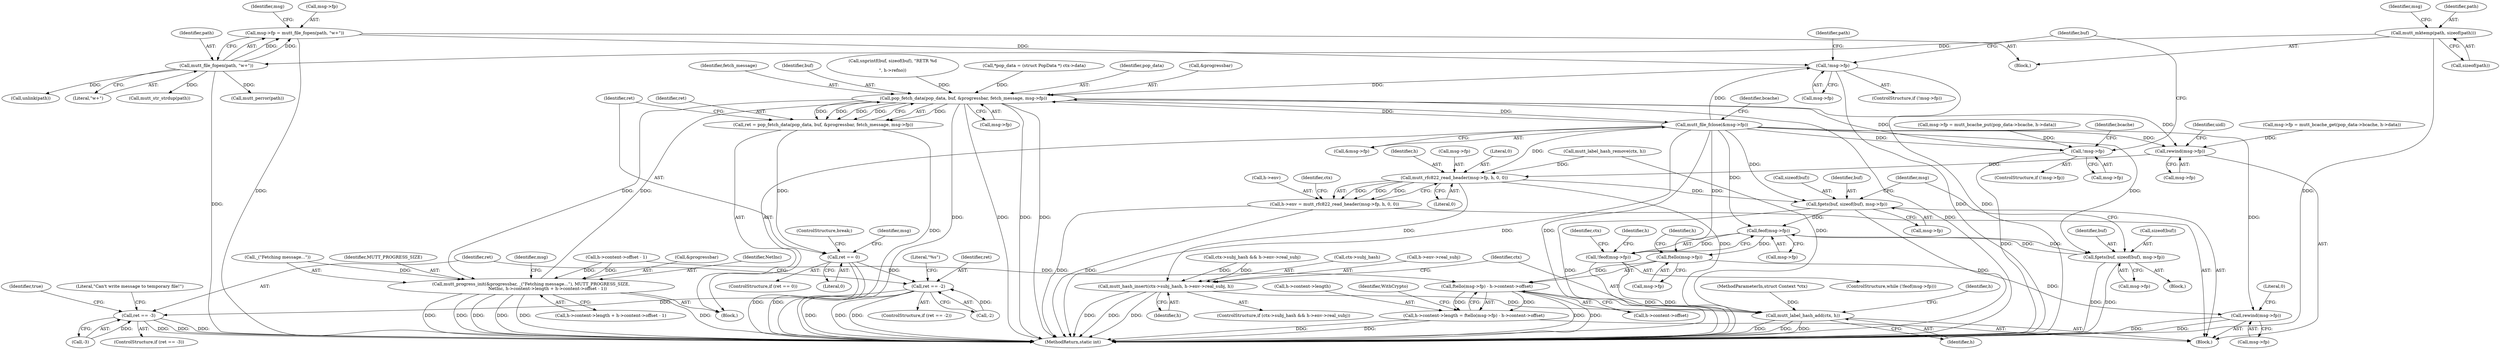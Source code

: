 digraph "0_neomutt_9bfab35522301794483f8f9ed60820bdec9be59e_2@API" {
"1000291" [label="(Call,msg->fp = mutt_file_fopen(path, \"w+\"))"];
"1000295" [label="(Call,mutt_file_fopen(path, \"w+\"))"];
"1000287" [label="(Call,mutt_mktemp(path, sizeof(path)))"];
"1000299" [label="(Call,!msg->fp)"];
"1000320" [label="(Call,pop_fetch_data(pop_data, buf, &progressbar, fetch_message, msg->fp))"];
"1000247" [label="(Call,mutt_progress_init(&progressbar, _(\"Fetching message...\"), MUTT_PROGRESS_SIZE,\n                        NetInc, h->content->length + h->content->offset - 1))"];
"1000318" [label="(Call,ret = pop_fetch_data(pop_data, buf, &progressbar, fetch_message, msg->fp))"];
"1000330" [label="(Call,ret == 0)"];
"1000345" [label="(Call,ret == -2)"];
"1000359" [label="(Call,ret == -3)"];
"1000334" [label="(Call,mutt_file_fclose(&msg->fp))"];
"1000279" [label="(Call,!msg->fp)"];
"1000394" [label="(Call,rewind(msg->fp))"];
"1000435" [label="(Call,mutt_rfc822_read_header(msg->fp, h, 0, 0))"];
"1000431" [label="(Call,h->env = mutt_rfc822_read_header(msg->fp, h, 0, 0))"];
"1000452" [label="(Call,mutt_hash_insert(ctx->subj_hash, h->env->real_subj, h))"];
"1000462" [label="(Call,mutt_label_hash_add(ctx, h))"];
"1000475" [label="(Call,fgets(buf, sizeof(buf), msg->fp))"];
"1000484" [label="(Call,feof(msg->fp))"];
"1000483" [label="(Call,!feof(msg->fp))"];
"1000497" [label="(Call,fgets(buf, sizeof(buf), msg->fp))"];
"1000511" [label="(Call,ftello(msg->fp))"];
"1000510" [label="(Call,ftello(msg->fp) - h->content->offset)"];
"1000504" [label="(Call,h->content->length = ftello(msg->fp) - h->content->offset)"];
"1000532" [label="(Call,rewind(msg->fp))"];
"1000287" [label="(Call,mutt_mktemp(path, sizeof(path)))"];
"1000333" [label="(ControlStructure,break;)"];
"1000351" [label="(Literal,\"%s\")"];
"1000440" [label="(Literal,0)"];
"1000499" [label="(Call,sizeof(buf))"];
"1000320" [label="(Call,pop_fetch_data(pop_data, buf, &progressbar, fetch_message, msg->fp))"];
"1000345" [label="(Call,ret == -2)"];
"1000293" [label="(Identifier,msg)"];
"1000395" [label="(Call,msg->fp)"];
"1000346" [label="(Identifier,ret)"];
"1000461" [label="(Identifier,h)"];
"1000463" [label="(Identifier,ctx)"];
"1000497" [label="(Call,fgets(buf, sizeof(buf), msg->fp))"];
"1000334" [label="(Call,mutt_file_fclose(&msg->fp))"];
"1000305" [label="(Identifier,path)"];
"1000295" [label="(Call,mutt_file_fopen(path, \"w+\"))"];
"1000248" [label="(Call,&progressbar)"];
"1000329" [label="(ControlStructure,if (ret == 0))"];
"1000392" [label="(Call,mutt_str_strdup(path))"];
"1000291" [label="(Call,msg->fp = mutt_file_fopen(path, \"w+\"))"];
"1000498" [label="(Identifier,buf)"];
"1000482" [label="(ControlStructure,while (!feof(msg->fp)))"];
"1000124" [label="(Call,*pop_data = (struct PopData *) ctx->data)"];
"1000147" [label="(Call,msg->fp = mutt_bcache_get(pop_data->bcache, h->data))"];
"1000423" [label="(Call,mutt_label_hash_remove(ctx, h))"];
"1000532" [label="(Call,rewind(msg->fp))"];
"1000300" [label="(Call,msg->fp)"];
"1000488" [label="(Block,)"];
"1000464" [label="(Identifier,h)"];
"1000254" [label="(Call,h->content->length + h->content->offset - 1)"];
"1000467" [label="(Identifier,h)"];
"1000512" [label="(Call,msg->fp)"];
"1000501" [label="(Call,msg->fp)"];
"1000321" [label="(Identifier,pop_data)"];
"1000253" [label="(Identifier,NetInc)"];
"1000441" [label="(Literal,0)"];
"1000361" [label="(Call,-3)"];
"1000296" [label="(Identifier,path)"];
"1000342" [label="(Call,unlink(path))"];
"1000432" [label="(Call,h->env)"];
"1000225" [label="(Block,)"];
"1000477" [label="(Call,sizeof(buf))"];
"1000493" [label="(Identifier,ctx)"];
"1000323" [label="(Call,&progressbar)"];
"1000366" [label="(Literal,\"Can't write message to temporary file!\")"];
"1000476" [label="(Identifier,buf)"];
"1000510" [label="(Call,ftello(msg->fp) - h->content->offset)"];
"1000517" [label="(Identifier,h)"];
"1000299" [label="(Call,!msg->fp)"];
"1000267" [label="(Call,msg->fp = mutt_bcache_put(pop_data->bcache, h->data))"];
"1000358" [label="(ControlStructure,if (ret == -3))"];
"1000285" [label="(Identifier,bcache)"];
"1000288" [label="(Identifier,path)"];
"1000337" [label="(Identifier,msg)"];
"1000250" [label="(Call,_(\"Fetching message...\"))"];
"1000462" [label="(Call,mutt_label_hash_add(ctx, h))"];
"1000326" [label="(Call,msg->fp)"];
"1000341" [label="(Identifier,bcache)"];
"1000359" [label="(Call,ret == -3)"];
"1000456" [label="(Call,h->env->real_subj)"];
"1000431" [label="(Call,h->env = mutt_rfc822_read_header(msg->fp, h, 0, 0))"];
"1000344" [label="(ControlStructure,if (ret == -2))"];
"1000479" [label="(Call,msg->fp)"];
"1000280" [label="(Call,msg->fp)"];
"1000443" [label="(Call,ctx->subj_hash && h->env->real_subj)"];
"1000533" [label="(Call,msg->fp)"];
"1000486" [label="(Identifier,msg)"];
"1000330" [label="(Call,ret == 0)"];
"1000325" [label="(Identifier,fetch_message)"];
"1000485" [label="(Call,msg->fp)"];
"1000515" [label="(Call,h->content->offset)"];
"1000301" [label="(Identifier,msg)"];
"1000298" [label="(ControlStructure,if (!msg->fp))"];
"1000322" [label="(Identifier,buf)"];
"1000252" [label="(Identifier,MUTT_PROGRESS_SIZE)"];
"1000335" [label="(Call,&msg->fp)"];
"1000439" [label="(Identifier,h)"];
"1000436" [label="(Call,msg->fp)"];
"1000115" [label="(Block,)"];
"1000507" [label="(Identifier,h)"];
"1000319" [label="(Identifier,ret)"];
"1000445" [label="(Identifier,ctx)"];
"1000347" [label="(Call,-2)"];
"1000297" [label="(Literal,\"w+\")"];
"1000279" [label="(Call,!msg->fp)"];
"1000331" [label="(Identifier,ret)"];
"1000399" [label="(Identifier,uidl)"];
"1000269" [label="(Identifier,msg)"];
"1000260" [label="(Call,h->content->offset - 1)"];
"1000309" [label="(Call,snprintf(buf, sizeof(buf), \"RETR %d\r\n\", h->refno))"];
"1000112" [label="(MethodParameterIn,struct Context *ctx)"];
"1000318" [label="(Call,ret = pop_fetch_data(pop_data, buf, &progressbar, fetch_message, msg->fp))"];
"1000278" [label="(ControlStructure,if (!msg->fp))"];
"1000504" [label="(Call,h->content->length = ftello(msg->fp) - h->content->offset)"];
"1000394" [label="(Call,rewind(msg->fp))"];
"1000475" [label="(Call,fgets(buf, sizeof(buf), msg->fp))"];
"1000224" [label="(Identifier,true)"];
"1000483" [label="(Call,!feof(msg->fp))"];
"1000360" [label="(Identifier,ret)"];
"1000453" [label="(Call,ctx->subj_hash)"];
"1000538" [label="(MethodReturn,static int)"];
"1000522" [label="(Identifier,WithCrypto)"];
"1000537" [label="(Literal,0)"];
"1000435" [label="(Call,mutt_rfc822_read_header(msg->fp, h, 0, 0))"];
"1000442" [label="(ControlStructure,if (ctx->subj_hash && h->env->real_subj))"];
"1000289" [label="(Call,sizeof(path))"];
"1000292" [label="(Call,msg->fp)"];
"1000505" [label="(Call,h->content->length)"];
"1000310" [label="(Identifier,buf)"];
"1000332" [label="(Literal,0)"];
"1000304" [label="(Call,mutt_perror(path))"];
"1000247" [label="(Call,mutt_progress_init(&progressbar, _(\"Fetching message...\"), MUTT_PROGRESS_SIZE,\n                        NetInc, h->content->length + h->content->offset - 1))"];
"1000283" [label="(Block,)"];
"1000484" [label="(Call,feof(msg->fp))"];
"1000511" [label="(Call,ftello(msg->fp))"];
"1000452" [label="(Call,mutt_hash_insert(ctx->subj_hash, h->env->real_subj, h))"];
"1000291" -> "1000283"  [label="AST: "];
"1000291" -> "1000295"  [label="CFG: "];
"1000292" -> "1000291"  [label="AST: "];
"1000295" -> "1000291"  [label="AST: "];
"1000301" -> "1000291"  [label="CFG: "];
"1000291" -> "1000538"  [label="DDG: "];
"1000295" -> "1000291"  [label="DDG: "];
"1000295" -> "1000291"  [label="DDG: "];
"1000291" -> "1000299"  [label="DDG: "];
"1000295" -> "1000297"  [label="CFG: "];
"1000296" -> "1000295"  [label="AST: "];
"1000297" -> "1000295"  [label="AST: "];
"1000295" -> "1000538"  [label="DDG: "];
"1000287" -> "1000295"  [label="DDG: "];
"1000295" -> "1000304"  [label="DDG: "];
"1000295" -> "1000342"  [label="DDG: "];
"1000295" -> "1000392"  [label="DDG: "];
"1000287" -> "1000283"  [label="AST: "];
"1000287" -> "1000289"  [label="CFG: "];
"1000288" -> "1000287"  [label="AST: "];
"1000289" -> "1000287"  [label="AST: "];
"1000293" -> "1000287"  [label="CFG: "];
"1000287" -> "1000538"  [label="DDG: "];
"1000299" -> "1000298"  [label="AST: "];
"1000299" -> "1000300"  [label="CFG: "];
"1000300" -> "1000299"  [label="AST: "];
"1000305" -> "1000299"  [label="CFG: "];
"1000310" -> "1000299"  [label="CFG: "];
"1000299" -> "1000538"  [label="DDG: "];
"1000299" -> "1000538"  [label="DDG: "];
"1000334" -> "1000299"  [label="DDG: "];
"1000299" -> "1000320"  [label="DDG: "];
"1000320" -> "1000318"  [label="AST: "];
"1000320" -> "1000326"  [label="CFG: "];
"1000321" -> "1000320"  [label="AST: "];
"1000322" -> "1000320"  [label="AST: "];
"1000323" -> "1000320"  [label="AST: "];
"1000325" -> "1000320"  [label="AST: "];
"1000326" -> "1000320"  [label="AST: "];
"1000318" -> "1000320"  [label="CFG: "];
"1000320" -> "1000538"  [label="DDG: "];
"1000320" -> "1000538"  [label="DDG: "];
"1000320" -> "1000538"  [label="DDG: "];
"1000320" -> "1000538"  [label="DDG: "];
"1000320" -> "1000538"  [label="DDG: "];
"1000320" -> "1000247"  [label="DDG: "];
"1000320" -> "1000318"  [label="DDG: "];
"1000320" -> "1000318"  [label="DDG: "];
"1000320" -> "1000318"  [label="DDG: "];
"1000320" -> "1000318"  [label="DDG: "];
"1000320" -> "1000318"  [label="DDG: "];
"1000124" -> "1000320"  [label="DDG: "];
"1000309" -> "1000320"  [label="DDG: "];
"1000247" -> "1000320"  [label="DDG: "];
"1000279" -> "1000320"  [label="DDG: "];
"1000334" -> "1000320"  [label="DDG: "];
"1000320" -> "1000334"  [label="DDG: "];
"1000320" -> "1000394"  [label="DDG: "];
"1000247" -> "1000225"  [label="AST: "];
"1000247" -> "1000254"  [label="CFG: "];
"1000248" -> "1000247"  [label="AST: "];
"1000250" -> "1000247"  [label="AST: "];
"1000252" -> "1000247"  [label="AST: "];
"1000253" -> "1000247"  [label="AST: "];
"1000254" -> "1000247"  [label="AST: "];
"1000269" -> "1000247"  [label="CFG: "];
"1000247" -> "1000538"  [label="DDG: "];
"1000247" -> "1000538"  [label="DDG: "];
"1000247" -> "1000538"  [label="DDG: "];
"1000247" -> "1000538"  [label="DDG: "];
"1000247" -> "1000538"  [label="DDG: "];
"1000247" -> "1000538"  [label="DDG: "];
"1000250" -> "1000247"  [label="DDG: "];
"1000260" -> "1000247"  [label="DDG: "];
"1000260" -> "1000247"  [label="DDG: "];
"1000318" -> "1000225"  [label="AST: "];
"1000319" -> "1000318"  [label="AST: "];
"1000331" -> "1000318"  [label="CFG: "];
"1000318" -> "1000538"  [label="DDG: "];
"1000318" -> "1000330"  [label="DDG: "];
"1000330" -> "1000329"  [label="AST: "];
"1000330" -> "1000332"  [label="CFG: "];
"1000331" -> "1000330"  [label="AST: "];
"1000332" -> "1000330"  [label="AST: "];
"1000333" -> "1000330"  [label="CFG: "];
"1000337" -> "1000330"  [label="CFG: "];
"1000330" -> "1000538"  [label="DDG: "];
"1000330" -> "1000538"  [label="DDG: "];
"1000330" -> "1000345"  [label="DDG: "];
"1000345" -> "1000344"  [label="AST: "];
"1000345" -> "1000347"  [label="CFG: "];
"1000346" -> "1000345"  [label="AST: "];
"1000347" -> "1000345"  [label="AST: "];
"1000351" -> "1000345"  [label="CFG: "];
"1000360" -> "1000345"  [label="CFG: "];
"1000345" -> "1000538"  [label="DDG: "];
"1000345" -> "1000538"  [label="DDG: "];
"1000345" -> "1000538"  [label="DDG: "];
"1000347" -> "1000345"  [label="DDG: "];
"1000345" -> "1000359"  [label="DDG: "];
"1000359" -> "1000358"  [label="AST: "];
"1000359" -> "1000361"  [label="CFG: "];
"1000360" -> "1000359"  [label="AST: "];
"1000361" -> "1000359"  [label="AST: "];
"1000224" -> "1000359"  [label="CFG: "];
"1000366" -> "1000359"  [label="CFG: "];
"1000359" -> "1000538"  [label="DDG: "];
"1000359" -> "1000538"  [label="DDG: "];
"1000359" -> "1000538"  [label="DDG: "];
"1000361" -> "1000359"  [label="DDG: "];
"1000334" -> "1000225"  [label="AST: "];
"1000334" -> "1000335"  [label="CFG: "];
"1000335" -> "1000334"  [label="AST: "];
"1000341" -> "1000334"  [label="CFG: "];
"1000334" -> "1000538"  [label="DDG: "];
"1000334" -> "1000538"  [label="DDG: "];
"1000334" -> "1000279"  [label="DDG: "];
"1000334" -> "1000394"  [label="DDG: "];
"1000334" -> "1000435"  [label="DDG: "];
"1000334" -> "1000475"  [label="DDG: "];
"1000334" -> "1000484"  [label="DDG: "];
"1000334" -> "1000497"  [label="DDG: "];
"1000334" -> "1000511"  [label="DDG: "];
"1000334" -> "1000532"  [label="DDG: "];
"1000279" -> "1000278"  [label="AST: "];
"1000279" -> "1000280"  [label="CFG: "];
"1000280" -> "1000279"  [label="AST: "];
"1000285" -> "1000279"  [label="CFG: "];
"1000310" -> "1000279"  [label="CFG: "];
"1000279" -> "1000538"  [label="DDG: "];
"1000267" -> "1000279"  [label="DDG: "];
"1000394" -> "1000115"  [label="AST: "];
"1000394" -> "1000395"  [label="CFG: "];
"1000395" -> "1000394"  [label="AST: "];
"1000399" -> "1000394"  [label="CFG: "];
"1000147" -> "1000394"  [label="DDG: "];
"1000394" -> "1000435"  [label="DDG: "];
"1000435" -> "1000431"  [label="AST: "];
"1000435" -> "1000441"  [label="CFG: "];
"1000436" -> "1000435"  [label="AST: "];
"1000439" -> "1000435"  [label="AST: "];
"1000440" -> "1000435"  [label="AST: "];
"1000441" -> "1000435"  [label="AST: "];
"1000431" -> "1000435"  [label="CFG: "];
"1000435" -> "1000431"  [label="DDG: "];
"1000435" -> "1000431"  [label="DDG: "];
"1000435" -> "1000431"  [label="DDG: "];
"1000423" -> "1000435"  [label="DDG: "];
"1000435" -> "1000452"  [label="DDG: "];
"1000435" -> "1000462"  [label="DDG: "];
"1000435" -> "1000475"  [label="DDG: "];
"1000431" -> "1000115"  [label="AST: "];
"1000432" -> "1000431"  [label="AST: "];
"1000445" -> "1000431"  [label="CFG: "];
"1000431" -> "1000538"  [label="DDG: "];
"1000431" -> "1000538"  [label="DDG: "];
"1000452" -> "1000442"  [label="AST: "];
"1000452" -> "1000461"  [label="CFG: "];
"1000453" -> "1000452"  [label="AST: "];
"1000456" -> "1000452"  [label="AST: "];
"1000461" -> "1000452"  [label="AST: "];
"1000463" -> "1000452"  [label="CFG: "];
"1000452" -> "1000538"  [label="DDG: "];
"1000452" -> "1000538"  [label="DDG: "];
"1000452" -> "1000538"  [label="DDG: "];
"1000443" -> "1000452"  [label="DDG: "];
"1000443" -> "1000452"  [label="DDG: "];
"1000452" -> "1000462"  [label="DDG: "];
"1000462" -> "1000115"  [label="AST: "];
"1000462" -> "1000464"  [label="CFG: "];
"1000463" -> "1000462"  [label="AST: "];
"1000464" -> "1000462"  [label="AST: "];
"1000467" -> "1000462"  [label="CFG: "];
"1000462" -> "1000538"  [label="DDG: "];
"1000462" -> "1000538"  [label="DDG: "];
"1000462" -> "1000538"  [label="DDG: "];
"1000423" -> "1000462"  [label="DDG: "];
"1000112" -> "1000462"  [label="DDG: "];
"1000475" -> "1000115"  [label="AST: "];
"1000475" -> "1000479"  [label="CFG: "];
"1000476" -> "1000475"  [label="AST: "];
"1000477" -> "1000475"  [label="AST: "];
"1000479" -> "1000475"  [label="AST: "];
"1000486" -> "1000475"  [label="CFG: "];
"1000475" -> "1000538"  [label="DDG: "];
"1000475" -> "1000538"  [label="DDG: "];
"1000475" -> "1000484"  [label="DDG: "];
"1000484" -> "1000483"  [label="AST: "];
"1000484" -> "1000485"  [label="CFG: "];
"1000485" -> "1000484"  [label="AST: "];
"1000483" -> "1000484"  [label="CFG: "];
"1000484" -> "1000483"  [label="DDG: "];
"1000497" -> "1000484"  [label="DDG: "];
"1000484" -> "1000497"  [label="DDG: "];
"1000484" -> "1000511"  [label="DDG: "];
"1000483" -> "1000482"  [label="AST: "];
"1000493" -> "1000483"  [label="CFG: "];
"1000507" -> "1000483"  [label="CFG: "];
"1000483" -> "1000538"  [label="DDG: "];
"1000483" -> "1000538"  [label="DDG: "];
"1000497" -> "1000488"  [label="AST: "];
"1000497" -> "1000501"  [label="CFG: "];
"1000498" -> "1000497"  [label="AST: "];
"1000499" -> "1000497"  [label="AST: "];
"1000501" -> "1000497"  [label="AST: "];
"1000486" -> "1000497"  [label="CFG: "];
"1000497" -> "1000538"  [label="DDG: "];
"1000497" -> "1000538"  [label="DDG: "];
"1000511" -> "1000510"  [label="AST: "];
"1000511" -> "1000512"  [label="CFG: "];
"1000512" -> "1000511"  [label="AST: "];
"1000517" -> "1000511"  [label="CFG: "];
"1000511" -> "1000510"  [label="DDG: "];
"1000511" -> "1000532"  [label="DDG: "];
"1000510" -> "1000504"  [label="AST: "];
"1000510" -> "1000515"  [label="CFG: "];
"1000515" -> "1000510"  [label="AST: "];
"1000504" -> "1000510"  [label="CFG: "];
"1000510" -> "1000538"  [label="DDG: "];
"1000510" -> "1000538"  [label="DDG: "];
"1000510" -> "1000504"  [label="DDG: "];
"1000510" -> "1000504"  [label="DDG: "];
"1000260" -> "1000510"  [label="DDG: "];
"1000504" -> "1000115"  [label="AST: "];
"1000505" -> "1000504"  [label="AST: "];
"1000522" -> "1000504"  [label="CFG: "];
"1000504" -> "1000538"  [label="DDG: "];
"1000504" -> "1000538"  [label="DDG: "];
"1000532" -> "1000115"  [label="AST: "];
"1000532" -> "1000533"  [label="CFG: "];
"1000533" -> "1000532"  [label="AST: "];
"1000537" -> "1000532"  [label="CFG: "];
"1000532" -> "1000538"  [label="DDG: "];
"1000532" -> "1000538"  [label="DDG: "];
}
